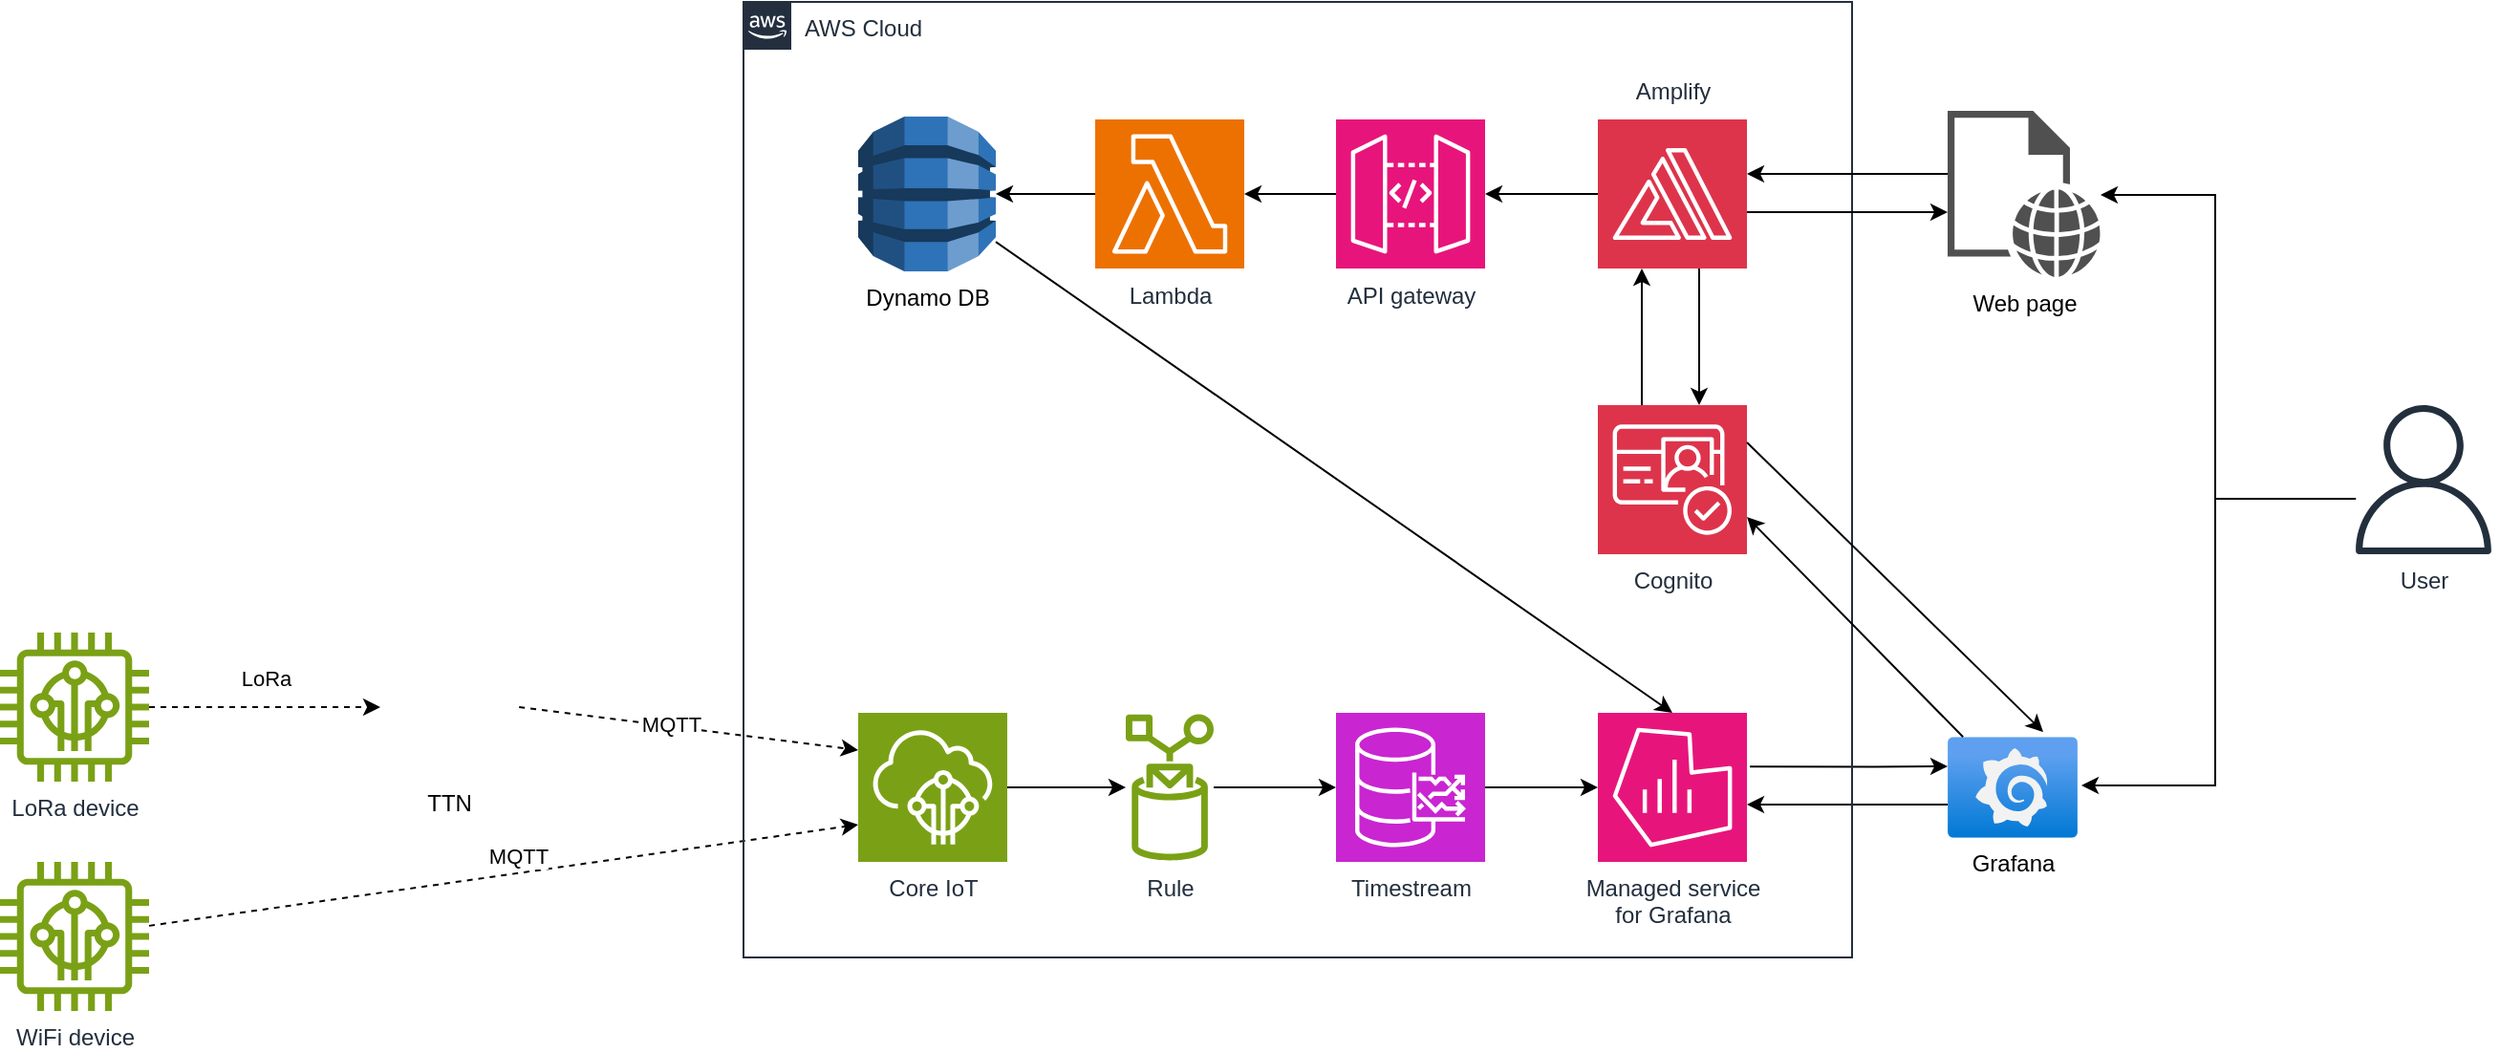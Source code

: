 <mxfile version="25.0.2">
  <diagram name="Page-1" id="_x4cxmm0qHP7_557mBBI">
    <mxGraphModel dx="1689" dy="2458" grid="1" gridSize="10" guides="1" tooltips="1" connect="1" arrows="1" fold="1" page="1" pageScale="1" pageWidth="827" pageHeight="1169" math="0" shadow="0">
      <root>
        <mxCell id="0" />
        <mxCell id="1" parent="0" />
        <mxCell id="FuHdCUayMSKoCqNVvJ3A-26" value="" style="endArrow=classic;html=1;rounded=0;exitX=1;exitY=0.5;exitDx=0;exitDy=0;entryX=0;entryY=0.5;entryDx=0;entryDy=0;dashed=1;" parent="1" target="N5hiwU9AkDT1iWFwAcMT-5" edge="1">
          <mxGeometry width="50" height="50" relative="1" as="geometry">
            <mxPoint x="189" y="209" as="sourcePoint" />
            <mxPoint x="293" y="209" as="targetPoint" />
          </mxGeometry>
        </mxCell>
        <mxCell id="FuHdCUayMSKoCqNVvJ3A-29" value="LoRa" style="edgeLabel;html=1;align=center;verticalAlign=middle;resizable=0;points=[];" parent="FuHdCUayMSKoCqNVvJ3A-26" vertex="1" connectable="0">
          <mxGeometry x="-0.129" relative="1" as="geometry">
            <mxPoint x="8" y="-15" as="offset" />
          </mxGeometry>
        </mxCell>
        <mxCell id="FuHdCUayMSKoCqNVvJ3A-31" value="" style="endArrow=classic;html=1;rounded=0;exitX=1;exitY=0.5;exitDx=0;exitDy=0;entryX=0;entryY=0.25;entryDx=0;entryDy=0;entryPerimeter=0;dashed=1;" parent="1" source="N5hiwU9AkDT1iWFwAcMT-5" target="FuHdCUayMSKoCqNVvJ3A-30" edge="1">
          <mxGeometry width="50" height="50" relative="1" as="geometry">
            <mxPoint x="413" y="225" as="sourcePoint" />
            <mxPoint x="330" y="200" as="targetPoint" />
          </mxGeometry>
        </mxCell>
        <mxCell id="FuHdCUayMSKoCqNVvJ3A-56" value="MQTT" style="edgeLabel;html=1;align=center;verticalAlign=middle;resizable=0;points=[];" parent="FuHdCUayMSKoCqNVvJ3A-31" vertex="1" connectable="0">
          <mxGeometry x="0.095" y="2" relative="1" as="geometry">
            <mxPoint x="-18" y="-2" as="offset" />
          </mxGeometry>
        </mxCell>
        <mxCell id="FuHdCUayMSKoCqNVvJ3A-33" value="" style="endArrow=classic;html=1;rounded=0;entryX=0;entryY=0.75;entryDx=0;entryDy=0;entryPerimeter=0;dashed=1;" parent="1" source="N5hiwU9AkDT1iWFwAcMT-2" target="FuHdCUayMSKoCqNVvJ3A-30" edge="1">
          <mxGeometry width="50" height="50" relative="1" as="geometry">
            <mxPoint x="190" y="311" as="sourcePoint" />
            <mxPoint x="330" y="200" as="targetPoint" />
          </mxGeometry>
        </mxCell>
        <mxCell id="FuHdCUayMSKoCqNVvJ3A-57" value="MQTT" style="edgeLabel;html=1;align=center;verticalAlign=middle;resizable=0;points=[];" parent="FuHdCUayMSKoCqNVvJ3A-33" vertex="1" connectable="0">
          <mxGeometry x="0.218" y="-4" relative="1" as="geometry">
            <mxPoint x="-34" y="-8" as="offset" />
          </mxGeometry>
        </mxCell>
        <mxCell id="UAES3K57cF0Ff1gNFWmF-28" value="" style="edgeStyle=orthogonalEdgeStyle;rounded=0;orthogonalLoop=1;jettySize=auto;html=1;" edge="1" parent="1">
          <mxGeometry relative="1" as="geometry">
            <mxPoint x="1130" y="260.0" as="sourcePoint" />
            <mxPoint x="1025" y="260.0" as="targetPoint" />
          </mxGeometry>
        </mxCell>
        <mxCell id="FuHdCUayMSKoCqNVvJ3A-38" value="Grafana" style="image;aspect=fixed;html=1;points=[];align=center;fontSize=12;image=img/lib/azure2/other/Grafana.svg;" parent="1" vertex="1">
          <mxGeometry x="1130" y="224.6" width="68" height="52.8" as="geometry" />
        </mxCell>
        <mxCell id="FuHdCUayMSKoCqNVvJ3A-40" style="edgeStyle=orthogonalEdgeStyle;rounded=0;orthogonalLoop=1;jettySize=auto;html=1;exitX=1;exitY=0.5;exitDx=0;exitDy=0;exitPerimeter=0;entryX=-0.023;entryY=0.497;entryDx=0;entryDy=0;entryPerimeter=0;" parent="1" edge="1">
          <mxGeometry relative="1" as="geometry">
            <mxPoint x="1026.56" y="240.16" as="sourcePoint" />
            <mxPoint x="1129.996" y="240.002" as="targetPoint" />
            <Array as="points">
              <mxPoint x="1091.56" y="240.16" />
              <mxPoint x="1091.56" y="240.16" />
            </Array>
          </mxGeometry>
        </mxCell>
        <mxCell id="UAES3K57cF0Ff1gNFWmF-22" style="edgeStyle=orthogonalEdgeStyle;rounded=0;orthogonalLoop=1;jettySize=auto;html=1;" edge="1" parent="1" source="FuHdCUayMSKoCqNVvJ3A-54">
          <mxGeometry relative="1" as="geometry">
            <mxPoint x="1200" y="250" as="targetPoint" />
            <Array as="points">
              <mxPoint x="1270" y="100" />
              <mxPoint x="1270" y="250" />
            </Array>
          </mxGeometry>
        </mxCell>
        <mxCell id="FuHdCUayMSKoCqNVvJ3A-54" value="User" style="sketch=0;outlineConnect=0;fontColor=#232F3E;gradientColor=none;fillColor=#232F3D;strokeColor=none;dashed=0;verticalLabelPosition=bottom;verticalAlign=top;align=center;html=1;fontSize=12;fontStyle=0;aspect=fixed;pointerEvents=1;shape=mxgraph.aws4.user;" parent="1" vertex="1">
          <mxGeometry x="1340" y="51" width="78" height="78" as="geometry" />
        </mxCell>
        <mxCell id="FuHdCUayMSKoCqNVvJ3A-63" value="AWS Cloud" style="points=[[0,0],[0.25,0],[0.5,0],[0.75,0],[1,0],[1,0.25],[1,0.5],[1,0.75],[1,1],[0.75,1],[0.5,1],[0.25,1],[0,1],[0,0.75],[0,0.5],[0,0.25]];outlineConnect=0;gradientColor=none;html=1;whiteSpace=wrap;fontSize=12;fontStyle=0;container=1;pointerEvents=0;collapsible=0;recursiveResize=0;shape=mxgraph.aws4.group;grIcon=mxgraph.aws4.group_aws_cloud_alt;strokeColor=#232F3E;fillColor=none;verticalAlign=top;align=left;spacingLeft=30;fontColor=#232F3E;dashed=0;" parent="1" vertex="1">
          <mxGeometry x="500" y="-160" width="580" height="500" as="geometry" />
        </mxCell>
        <mxCell id="UAES3K57cF0Ff1gNFWmF-7" value="" style="edgeStyle=orthogonalEdgeStyle;rounded=0;orthogonalLoop=1;jettySize=auto;html=1;" edge="1" parent="FuHdCUayMSKoCqNVvJ3A-63" source="UAES3K57cF0Ff1gNFWmF-2" target="UAES3K57cF0Ff1gNFWmF-3">
          <mxGeometry relative="1" as="geometry" />
        </mxCell>
        <mxCell id="UAES3K57cF0Ff1gNFWmF-2" value="API gateway" style="sketch=0;points=[[0,0,0],[0.25,0,0],[0.5,0,0],[0.75,0,0],[1,0,0],[0,1,0],[0.25,1,0],[0.5,1,0],[0.75,1,0],[1,1,0],[0,0.25,0],[0,0.5,0],[0,0.75,0],[1,0.25,0],[1,0.5,0],[1,0.75,0]];outlineConnect=0;fontColor=#232F3E;fillColor=#E7157B;strokeColor=#ffffff;dashed=0;verticalLabelPosition=bottom;verticalAlign=top;align=center;html=1;fontSize=12;fontStyle=0;aspect=fixed;shape=mxgraph.aws4.resourceIcon;resIcon=mxgraph.aws4.api_gateway;" vertex="1" parent="FuHdCUayMSKoCqNVvJ3A-63">
          <mxGeometry x="310" y="61.5" width="78" height="78" as="geometry" />
        </mxCell>
        <mxCell id="UAES3K57cF0Ff1gNFWmF-12" value="" style="edgeStyle=orthogonalEdgeStyle;rounded=0;orthogonalLoop=1;jettySize=auto;html=1;" edge="1" parent="FuHdCUayMSKoCqNVvJ3A-63" source="UAES3K57cF0Ff1gNFWmF-3" target="UAES3K57cF0Ff1gNFWmF-4">
          <mxGeometry relative="1" as="geometry" />
        </mxCell>
        <mxCell id="UAES3K57cF0Ff1gNFWmF-3" value="Lambda" style="sketch=0;points=[[0,0,0],[0.25,0,0],[0.5,0,0],[0.75,0,0],[1,0,0],[0,1,0],[0.25,1,0],[0.5,1,0],[0.75,1,0],[1,1,0],[0,0.25,0],[0,0.5,0],[0,0.75,0],[1,0.25,0],[1,0.5,0],[1,0.75,0]];outlineConnect=0;fontColor=#232F3E;fillColor=#ED7100;strokeColor=#ffffff;dashed=0;verticalLabelPosition=bottom;verticalAlign=top;align=center;html=1;fontSize=12;fontStyle=0;aspect=fixed;shape=mxgraph.aws4.resourceIcon;resIcon=mxgraph.aws4.lambda;" vertex="1" parent="FuHdCUayMSKoCqNVvJ3A-63">
          <mxGeometry x="184" y="61.5" width="78" height="78" as="geometry" />
        </mxCell>
        <mxCell id="UAES3K57cF0Ff1gNFWmF-4" value="Dynamo DB" style="outlineConnect=0;dashed=0;verticalLabelPosition=bottom;verticalAlign=top;align=center;html=1;shape=mxgraph.aws3.dynamo_db;fillColor=#2E73B8;gradientColor=none;" vertex="1" parent="FuHdCUayMSKoCqNVvJ3A-63">
          <mxGeometry x="60" y="60" width="72" height="81" as="geometry" />
        </mxCell>
        <mxCell id="UAES3K57cF0Ff1gNFWmF-14" value="" style="edgeStyle=orthogonalEdgeStyle;rounded=0;orthogonalLoop=1;jettySize=auto;html=1;" edge="1" parent="FuHdCUayMSKoCqNVvJ3A-63">
          <mxGeometry relative="1" as="geometry">
            <mxPoint x="470.0" y="211" as="sourcePoint" />
            <mxPoint x="470.0" y="139.5" as="targetPoint" />
          </mxGeometry>
        </mxCell>
        <mxCell id="UAES3K57cF0Ff1gNFWmF-1" value="Cognito" style="sketch=0;points=[[0,0,0],[0.25,0,0],[0.5,0,0],[0.75,0,0],[1,0,0],[0,1,0],[0.25,1,0],[0.5,1,0],[0.75,1,0],[1,1,0],[0,0.25,0],[0,0.5,0],[0,0.75,0],[1,0.25,0],[1,0.5,0],[1,0.75,0]];outlineConnect=0;fontColor=#232F3E;fillColor=#DD344C;strokeColor=#ffffff;dashed=0;verticalLabelPosition=bottom;verticalAlign=top;align=center;html=1;fontSize=12;fontStyle=0;aspect=fixed;shape=mxgraph.aws4.resourceIcon;resIcon=mxgraph.aws4.cognito;" vertex="1" parent="FuHdCUayMSKoCqNVvJ3A-63">
          <mxGeometry x="447" y="211" width="78" height="78" as="geometry" />
        </mxCell>
        <mxCell id="UAES3K57cF0Ff1gNFWmF-6" value="" style="edgeStyle=orthogonalEdgeStyle;rounded=0;orthogonalLoop=1;jettySize=auto;html=1;" edge="1" parent="FuHdCUayMSKoCqNVvJ3A-63" source="UAES3K57cF0Ff1gNFWmF-5" target="UAES3K57cF0Ff1gNFWmF-2">
          <mxGeometry relative="1" as="geometry" />
        </mxCell>
        <mxCell id="UAES3K57cF0Ff1gNFWmF-17" value="" style="edgeStyle=orthogonalEdgeStyle;rounded=0;orthogonalLoop=1;jettySize=auto;html=1;" edge="1" parent="FuHdCUayMSKoCqNVvJ3A-63" source="UAES3K57cF0Ff1gNFWmF-5" target="UAES3K57cF0Ff1gNFWmF-1">
          <mxGeometry relative="1" as="geometry">
            <Array as="points">
              <mxPoint x="500" y="180" />
              <mxPoint x="500" y="180" />
            </Array>
          </mxGeometry>
        </mxCell>
        <mxCell id="UAES3K57cF0Ff1gNFWmF-5" value="" style="sketch=0;points=[[0,0,0],[0.25,0,0],[0.5,0,0],[0.75,0,0],[1,0,0],[0,1,0],[0.25,1,0],[0.5,1,0],[0.75,1,0],[1,1,0],[0,0.25,0],[0,0.5,0],[0,0.75,0],[1,0.25,0],[1,0.5,0],[1,0.75,0]];outlineConnect=0;fontColor=#232F3E;fillColor=#DD344C;strokeColor=#ffffff;dashed=0;verticalLabelPosition=bottom;verticalAlign=top;align=center;html=1;fontSize=12;fontStyle=0;aspect=fixed;shape=mxgraph.aws4.resourceIcon;resIcon=mxgraph.aws4.amplify;" vertex="1" parent="FuHdCUayMSKoCqNVvJ3A-63">
          <mxGeometry x="447" y="61.5" width="78" height="78" as="geometry" />
        </mxCell>
        <mxCell id="FuHdCUayMSKoCqNVvJ3A-34" value="Timestream" style="sketch=0;points=[[0,0,0],[0.25,0,0],[0.5,0,0],[0.75,0,0],[1,0,0],[0,1,0],[0.25,1,0],[0.5,1,0],[0.75,1,0],[1,1,0],[0,0.25,0],[0,0.5,0],[0,0.75,0],[1,0.25,0],[1,0.5,0],[1,0.75,0]];outlineConnect=0;fontColor=#232F3E;fillColor=#C925D1;strokeColor=#ffffff;dashed=0;verticalLabelPosition=bottom;verticalAlign=top;align=center;html=1;fontSize=12;fontStyle=0;aspect=fixed;shape=mxgraph.aws4.resourceIcon;resIcon=mxgraph.aws4.timestream;" parent="FuHdCUayMSKoCqNVvJ3A-63" vertex="1">
          <mxGeometry x="310" y="372" width="78" height="78" as="geometry" />
        </mxCell>
        <mxCell id="FuHdCUayMSKoCqNVvJ3A-37" value="Managed service&lt;div&gt;for Grafana&lt;/div&gt;" style="sketch=0;points=[[0,0,0],[0.25,0,0],[0.5,0,0],[0.75,0,0],[1,0,0],[0,1,0],[0.25,1,0],[0.5,1,0],[0.75,1,0],[1,1,0],[0,0.25,0],[0,0.5,0],[0,0.75,0],[1,0.25,0],[1,0.5,0],[1,0.75,0]];points=[[0,0,0],[0.25,0,0],[0.5,0,0],[0.75,0,0],[1,0,0],[0,1,0],[0.25,1,0],[0.5,1,0],[0.75,1,0],[1,1,0],[0,0.25,0],[0,0.5,0],[0,0.75,0],[1,0.25,0],[1,0.5,0],[1,0.75,0]];outlineConnect=0;fontColor=#232F3E;fillColor=#E7157B;strokeColor=#ffffff;dashed=0;verticalLabelPosition=bottom;verticalAlign=top;align=center;html=1;fontSize=12;fontStyle=0;aspect=fixed;shape=mxgraph.aws4.resourceIcon;resIcon=mxgraph.aws4.managed_service_for_grafana;" parent="FuHdCUayMSKoCqNVvJ3A-63" vertex="1">
          <mxGeometry x="447" y="372" width="78" height="78" as="geometry" />
        </mxCell>
        <mxCell id="FuHdCUayMSKoCqNVvJ3A-39" style="edgeStyle=orthogonalEdgeStyle;rounded=0;orthogonalLoop=1;jettySize=auto;html=1;exitX=1;exitY=0.5;exitDx=0;exitDy=0;exitPerimeter=0;entryX=0;entryY=0.5;entryDx=0;entryDy=0;entryPerimeter=0;" parent="FuHdCUayMSKoCqNVvJ3A-63" source="FuHdCUayMSKoCqNVvJ3A-34" target="FuHdCUayMSKoCqNVvJ3A-37" edge="1">
          <mxGeometry relative="1" as="geometry" />
        </mxCell>
        <mxCell id="FuHdCUayMSKoCqNVvJ3A-46" value="Rule" style="sketch=0;outlineConnect=0;fontColor=#232F3E;gradientColor=none;fillColor=#7AA116;strokeColor=none;dashed=0;verticalLabelPosition=bottom;verticalAlign=top;align=center;html=1;fontSize=12;fontStyle=0;aspect=fixed;pointerEvents=1;shape=mxgraph.aws4.rule;" parent="FuHdCUayMSKoCqNVvJ3A-63" vertex="1">
          <mxGeometry x="200" y="372" width="46" height="78" as="geometry" />
        </mxCell>
        <mxCell id="FuHdCUayMSKoCqNVvJ3A-48" value="" style="edgeStyle=orthogonalEdgeStyle;rounded=0;orthogonalLoop=1;jettySize=auto;html=1;" parent="FuHdCUayMSKoCqNVvJ3A-63" source="FuHdCUayMSKoCqNVvJ3A-46" target="FuHdCUayMSKoCqNVvJ3A-34" edge="1">
          <mxGeometry relative="1" as="geometry" />
        </mxCell>
        <mxCell id="FuHdCUayMSKoCqNVvJ3A-30" value="Core IoT" style="sketch=0;points=[[0,0,0],[0.25,0,0],[0.5,0,0],[0.75,0,0],[1,0,0],[0,1,0],[0.25,1,0],[0.5,1,0],[0.75,1,0],[1,1,0],[0,0.25,0],[0,0.5,0],[0,0.75,0],[1,0.25,0],[1,0.5,0],[1,0.75,0]];outlineConnect=0;fontColor=#232F3E;fillColor=#7AA116;strokeColor=#ffffff;dashed=0;verticalLabelPosition=bottom;verticalAlign=top;align=center;html=1;fontSize=12;fontStyle=0;aspect=fixed;shape=mxgraph.aws4.resourceIcon;resIcon=mxgraph.aws4.iot_core;" parent="FuHdCUayMSKoCqNVvJ3A-63" vertex="1">
          <mxGeometry x="60" y="372" width="78" height="78" as="geometry" />
        </mxCell>
        <mxCell id="FuHdCUayMSKoCqNVvJ3A-47" style="edgeStyle=orthogonalEdgeStyle;rounded=0;orthogonalLoop=1;jettySize=auto;html=1;exitX=1;exitY=0.5;exitDx=0;exitDy=0;exitPerimeter=0;" parent="FuHdCUayMSKoCqNVvJ3A-63" source="FuHdCUayMSKoCqNVvJ3A-30" target="FuHdCUayMSKoCqNVvJ3A-46" edge="1">
          <mxGeometry relative="1" as="geometry" />
        </mxCell>
        <mxCell id="UAES3K57cF0Ff1gNFWmF-13" value="" style="endArrow=classic;html=1;rounded=0;entryX=0.5;entryY=0;entryDx=0;entryDy=0;entryPerimeter=0;" edge="1" parent="FuHdCUayMSKoCqNVvJ3A-63" source="UAES3K57cF0Ff1gNFWmF-4" target="FuHdCUayMSKoCqNVvJ3A-37">
          <mxGeometry width="50" height="50" relative="1" as="geometry">
            <mxPoint x="340" y="-60" as="sourcePoint" />
            <mxPoint x="420" y="-110" as="targetPoint" />
          </mxGeometry>
        </mxCell>
        <mxCell id="UAES3K57cF0Ff1gNFWmF-16" value="&lt;span style=&quot;color: rgb(35, 47, 62);&quot;&gt;Amplify&lt;/span&gt;" style="text;html=1;align=center;verticalAlign=middle;resizable=0;points=[];autosize=1;strokeColor=none;fillColor=none;" vertex="1" parent="FuHdCUayMSKoCqNVvJ3A-63">
          <mxGeometry x="456" y="31.5" width="60" height="30" as="geometry" />
        </mxCell>
        <mxCell id="N5hiwU9AkDT1iWFwAcMT-1" value="LoRa device" style="sketch=0;outlineConnect=0;fontColor=#232F3E;gradientColor=none;fillColor=#7AA116;strokeColor=none;dashed=0;verticalLabelPosition=bottom;verticalAlign=top;align=center;html=1;fontSize=12;fontStyle=0;aspect=fixed;pointerEvents=1;shape=mxgraph.aws4.iot_thing_freertos_device;" parent="1" vertex="1">
          <mxGeometry x="111" y="170" width="78" height="78" as="geometry" />
        </mxCell>
        <mxCell id="N5hiwU9AkDT1iWFwAcMT-2" value="WiFi device" style="sketch=0;outlineConnect=0;fontColor=#232F3E;gradientColor=none;fillColor=#7AA116;strokeColor=none;dashed=0;verticalLabelPosition=bottom;verticalAlign=top;align=center;html=1;fontSize=12;fontStyle=0;aspect=fixed;pointerEvents=1;shape=mxgraph.aws4.iot_thing_freertos_device;" parent="1" vertex="1">
          <mxGeometry x="111" y="290" width="78" height="78" as="geometry" />
        </mxCell>
        <mxCell id="N5hiwU9AkDT1iWFwAcMT-5" value="TTN" style="shape=image;verticalLabelPosition=bottom;labelBackgroundColor=default;verticalAlign=top;aspect=fixed;imageAspect=0;image=https://www.ictpower.it/wp-content/uploads/2018/05/The-Thing-Network.png;clipPath=inset(10.36% 28.33% 7.99% 25.67%);" parent="1" vertex="1">
          <mxGeometry x="310" y="172.71" width="72.59" height="72.59" as="geometry" />
        </mxCell>
        <mxCell id="UAES3K57cF0Ff1gNFWmF-18" value="" style="endArrow=classic;html=1;rounded=0;exitX=1;exitY=0.25;exitDx=0;exitDy=0;exitPerimeter=0;" edge="1" parent="1" source="UAES3K57cF0Ff1gNFWmF-1">
          <mxGeometry width="50" height="50" relative="1" as="geometry">
            <mxPoint x="642" y="-24" as="sourcePoint" />
            <mxPoint x="1180" y="222" as="targetPoint" />
          </mxGeometry>
        </mxCell>
        <mxCell id="UAES3K57cF0Ff1gNFWmF-19" value="" style="endArrow=classic;html=1;rounded=0;entryX=1;entryY=0.75;entryDx=0;entryDy=0;entryPerimeter=0;" edge="1" parent="1" source="FuHdCUayMSKoCqNVvJ3A-38" target="UAES3K57cF0Ff1gNFWmF-1">
          <mxGeometry width="50" height="50" relative="1" as="geometry">
            <mxPoint x="1360" y="160" as="sourcePoint" />
            <mxPoint x="1190" y="232" as="targetPoint" />
          </mxGeometry>
        </mxCell>
        <mxCell id="UAES3K57cF0Ff1gNFWmF-23" style="edgeStyle=orthogonalEdgeStyle;rounded=0;orthogonalLoop=1;jettySize=auto;html=1;" edge="1" parent="1" source="FuHdCUayMSKoCqNVvJ3A-54" target="UAES3K57cF0Ff1gNFWmF-24">
          <mxGeometry relative="1" as="geometry">
            <mxPoint x="1160" y="-60" as="targetPoint" />
            <Array as="points">
              <mxPoint x="1270" y="100" />
              <mxPoint x="1270" y="-59" />
            </Array>
          </mxGeometry>
        </mxCell>
        <mxCell id="UAES3K57cF0Ff1gNFWmF-25" value="" style="edgeStyle=orthogonalEdgeStyle;rounded=0;orthogonalLoop=1;jettySize=auto;html=1;" edge="1" parent="1">
          <mxGeometry relative="1" as="geometry">
            <mxPoint x="1130" y="-70" as="sourcePoint" />
            <mxPoint x="1025.0" y="-70" as="targetPoint" />
          </mxGeometry>
        </mxCell>
        <mxCell id="UAES3K57cF0Ff1gNFWmF-24" value="Web page" style="sketch=0;pointerEvents=1;shadow=0;dashed=0;html=1;strokeColor=none;fillColor=#505050;labelPosition=center;verticalLabelPosition=bottom;verticalAlign=top;outlineConnect=0;align=center;shape=mxgraph.office.concepts.web_page;" vertex="1" parent="1">
          <mxGeometry x="1130" y="-103" width="80" height="87" as="geometry" />
        </mxCell>
        <mxCell id="UAES3K57cF0Ff1gNFWmF-27" value="" style="edgeStyle=orthogonalEdgeStyle;rounded=0;orthogonalLoop=1;jettySize=auto;html=1;" edge="1" parent="1">
          <mxGeometry relative="1" as="geometry">
            <mxPoint x="1025.0" y="-50.0" as="sourcePoint" />
            <mxPoint x="1130" y="-50.0" as="targetPoint" />
          </mxGeometry>
        </mxCell>
      </root>
    </mxGraphModel>
  </diagram>
</mxfile>
